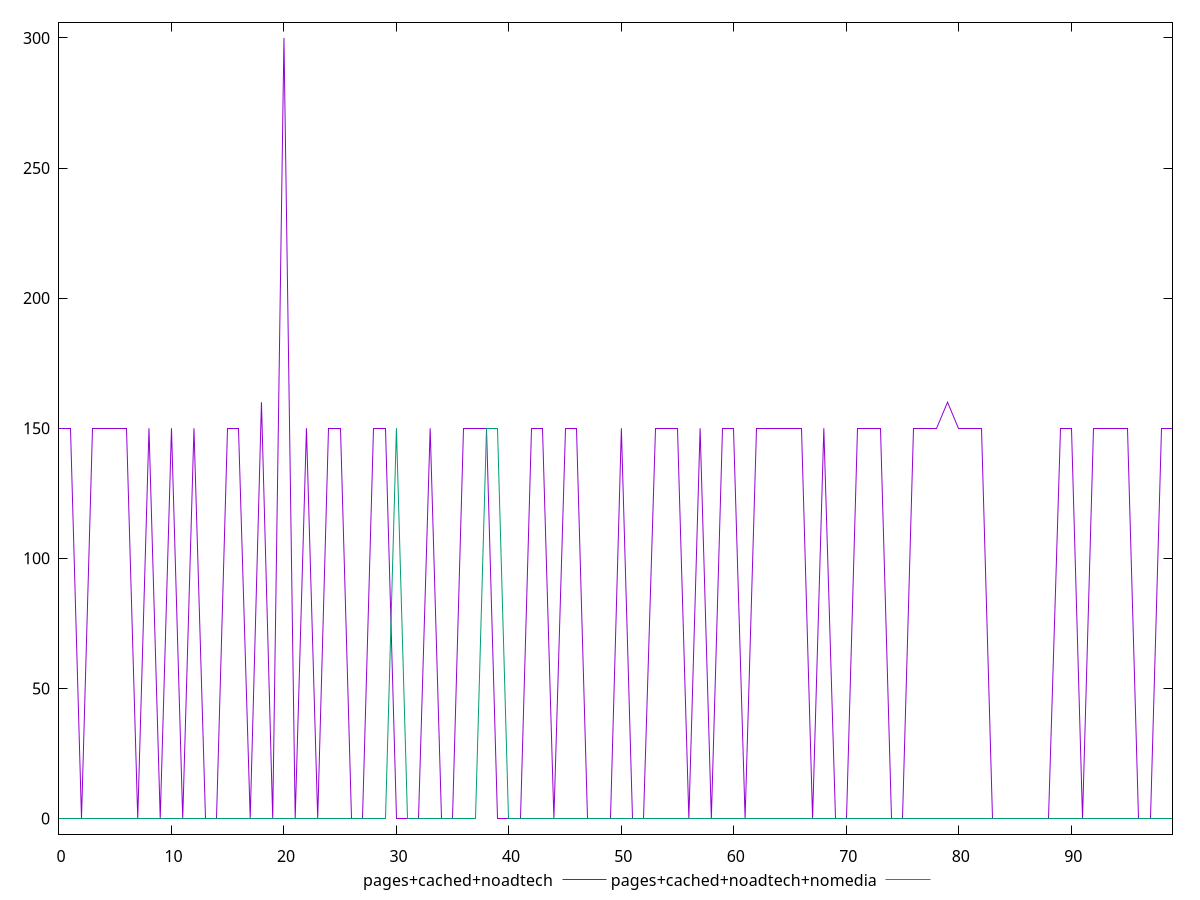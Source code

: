 reset

$pagesCachedNoadtech <<EOF
0 150
1 150
2 0
3 150
4 150
5 150
6 150
7 0
8 150
9 0
10 150
11 0
12 150
13 0
14 0
15 150
16 150
17 0
18 160
19 0
20 300
21 0
22 150
23 0
24 150
25 150
26 0
27 0
28 150
29 150
30 0
31 0
32 0
33 150
34 0
35 0
36 150
37 150
38 150
39 0
40 0
41 0
42 150
43 150
44 0
45 150
46 150
47 0
48 0
49 0
50 150
51 0
52 0
53 150
54 150
55 150
56 0
57 150
58 0
59 150
60 150
61 0
62 150
63 150
64 150
65 150
66 150
67 0
68 150
69 0
70 0
71 150
72 150
73 150
74 0
75 0
76 150
77 150
78 150
79 160
80 150
81 150
82 150
83 0
84 0
85 0
86 0
87 0
88 0
89 150
90 150
91 0
92 150
93 150
94 150
95 150
96 0
97 0
98 150
99 150
EOF

$pagesCachedNoadtechNomedia <<EOF
0 0
1 0
2 0
3 0
4 0
5 0
6 0
7 0
8 0
9 0
10 0
11 0
12 0
13 0
14 0
15 0
16 0
17 0
18 0
19 0
20 0
21 0
22 0
23 0
24 0
25 0
26 0
27 0
28 0
29 0
30 150
31 0
32 0
33 0
34 0
35 0
36 0
37 0
38 150
39 150
40 0
41 0
42 0
43 0
44 0
45 0
46 0
47 0
48 0
49 0
50 0
51 0
52 0
53 0
54 0
55 0
56 0
57 0
58 0
59 0
60 0
61 0
62 0
63 0
64 0
65 0
66 0
67 0
68 0
69 0
70 0
71 0
72 0
73 0
74 0
75 0
76 0
77 0
78 0
79 0
80 0
81 0
82 0
83 0
84 0
85 0
86 0
87 0
88 0
89 0
90 0
91 0
92 0
93 0
94 0
95 0
96 0
97 0
98 0
99 0
EOF

set key outside below
set xrange [0:99]
set yrange [-6:306]
set trange [-6:306]
set terminal svg size 640, 520 enhanced background rgb 'white'
set output "report_00015_2021-02-09T16-11-33.973Z/unminified-javascript/comparison/line/2_vs_3.svg"

plot $pagesCachedNoadtech title "pages+cached+noadtech" with line, \
     $pagesCachedNoadtechNomedia title "pages+cached+noadtech+nomedia" with line

reset
